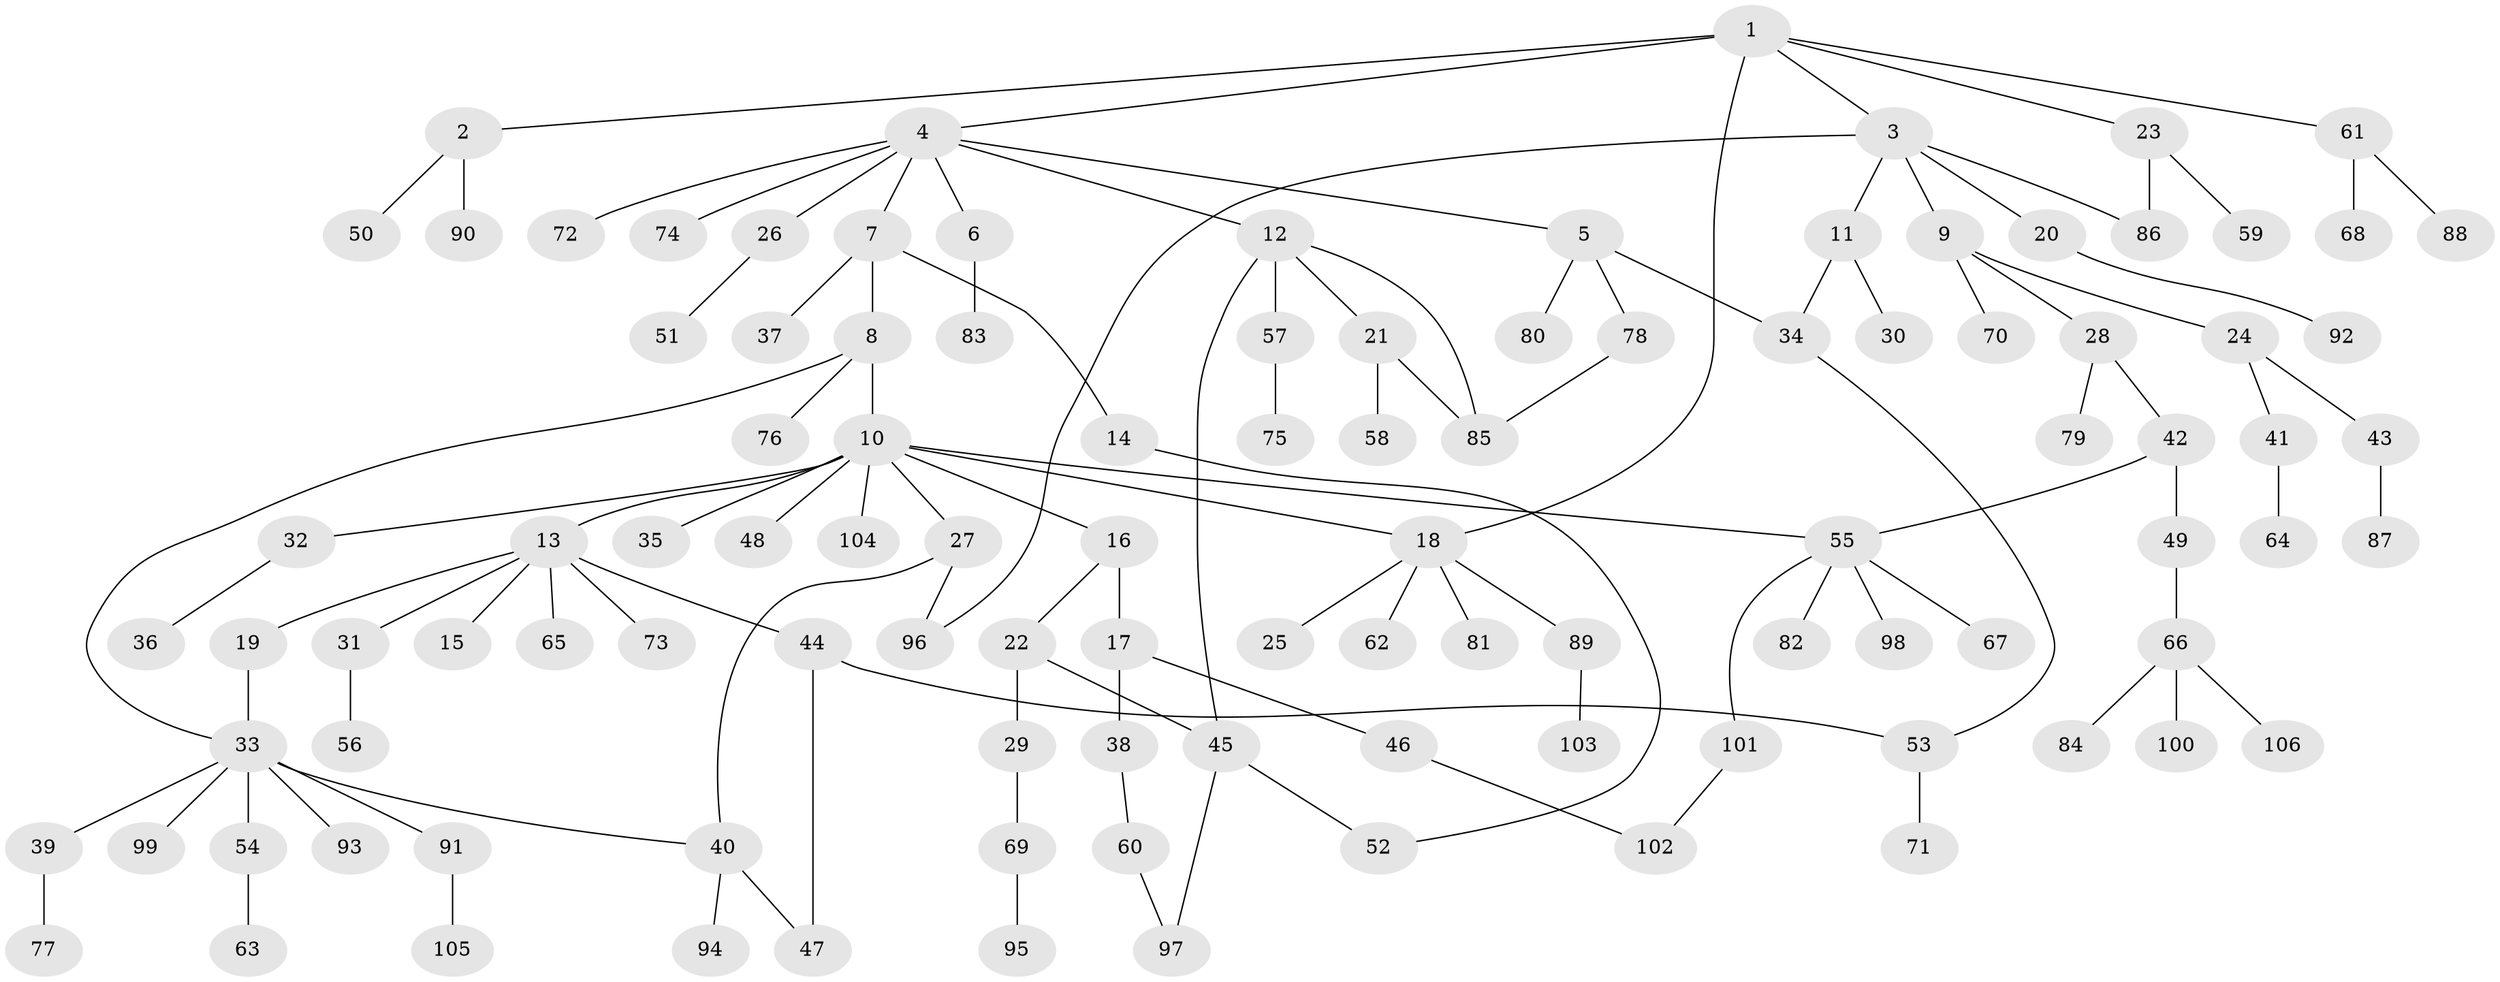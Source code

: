 // Generated by graph-tools (version 1.1) at 2025/10/02/27/25 16:10:52]
// undirected, 106 vertices, 120 edges
graph export_dot {
graph [start="1"]
  node [color=gray90,style=filled];
  1;
  2;
  3;
  4;
  5;
  6;
  7;
  8;
  9;
  10;
  11;
  12;
  13;
  14;
  15;
  16;
  17;
  18;
  19;
  20;
  21;
  22;
  23;
  24;
  25;
  26;
  27;
  28;
  29;
  30;
  31;
  32;
  33;
  34;
  35;
  36;
  37;
  38;
  39;
  40;
  41;
  42;
  43;
  44;
  45;
  46;
  47;
  48;
  49;
  50;
  51;
  52;
  53;
  54;
  55;
  56;
  57;
  58;
  59;
  60;
  61;
  62;
  63;
  64;
  65;
  66;
  67;
  68;
  69;
  70;
  71;
  72;
  73;
  74;
  75;
  76;
  77;
  78;
  79;
  80;
  81;
  82;
  83;
  84;
  85;
  86;
  87;
  88;
  89;
  90;
  91;
  92;
  93;
  94;
  95;
  96;
  97;
  98;
  99;
  100;
  101;
  102;
  103;
  104;
  105;
  106;
  1 -- 2;
  1 -- 3;
  1 -- 4;
  1 -- 23;
  1 -- 61;
  1 -- 18;
  2 -- 50;
  2 -- 90;
  3 -- 9;
  3 -- 11;
  3 -- 20;
  3 -- 86;
  3 -- 96;
  4 -- 5;
  4 -- 6;
  4 -- 7;
  4 -- 12;
  4 -- 26;
  4 -- 72;
  4 -- 74;
  5 -- 34;
  5 -- 78;
  5 -- 80;
  6 -- 83;
  7 -- 8;
  7 -- 14;
  7 -- 37;
  8 -- 10;
  8 -- 33;
  8 -- 76;
  9 -- 24;
  9 -- 28;
  9 -- 70;
  10 -- 13;
  10 -- 16;
  10 -- 18;
  10 -- 27;
  10 -- 32;
  10 -- 35;
  10 -- 48;
  10 -- 104;
  10 -- 55;
  11 -- 30;
  11 -- 34;
  12 -- 21;
  12 -- 45;
  12 -- 57;
  12 -- 85;
  13 -- 15;
  13 -- 19;
  13 -- 31;
  13 -- 44;
  13 -- 65;
  13 -- 73;
  14 -- 52;
  16 -- 17;
  16 -- 22;
  17 -- 38;
  17 -- 46;
  18 -- 25;
  18 -- 62;
  18 -- 81;
  18 -- 89;
  19 -- 33;
  20 -- 92;
  21 -- 58;
  21 -- 85;
  22 -- 29;
  22 -- 45;
  23 -- 59;
  23 -- 86;
  24 -- 41;
  24 -- 43;
  26 -- 51;
  27 -- 40;
  27 -- 96;
  28 -- 42;
  28 -- 79;
  29 -- 69;
  31 -- 56;
  32 -- 36;
  33 -- 39;
  33 -- 54;
  33 -- 91;
  33 -- 93;
  33 -- 99;
  33 -- 40;
  34 -- 53;
  38 -- 60;
  39 -- 77;
  40 -- 94;
  40 -- 47;
  41 -- 64;
  42 -- 49;
  42 -- 55;
  43 -- 87;
  44 -- 47;
  44 -- 53;
  45 -- 52;
  45 -- 97;
  46 -- 102;
  49 -- 66;
  53 -- 71;
  54 -- 63;
  55 -- 67;
  55 -- 82;
  55 -- 98;
  55 -- 101;
  57 -- 75;
  60 -- 97;
  61 -- 68;
  61 -- 88;
  66 -- 84;
  66 -- 100;
  66 -- 106;
  69 -- 95;
  78 -- 85;
  89 -- 103;
  91 -- 105;
  101 -- 102;
}
